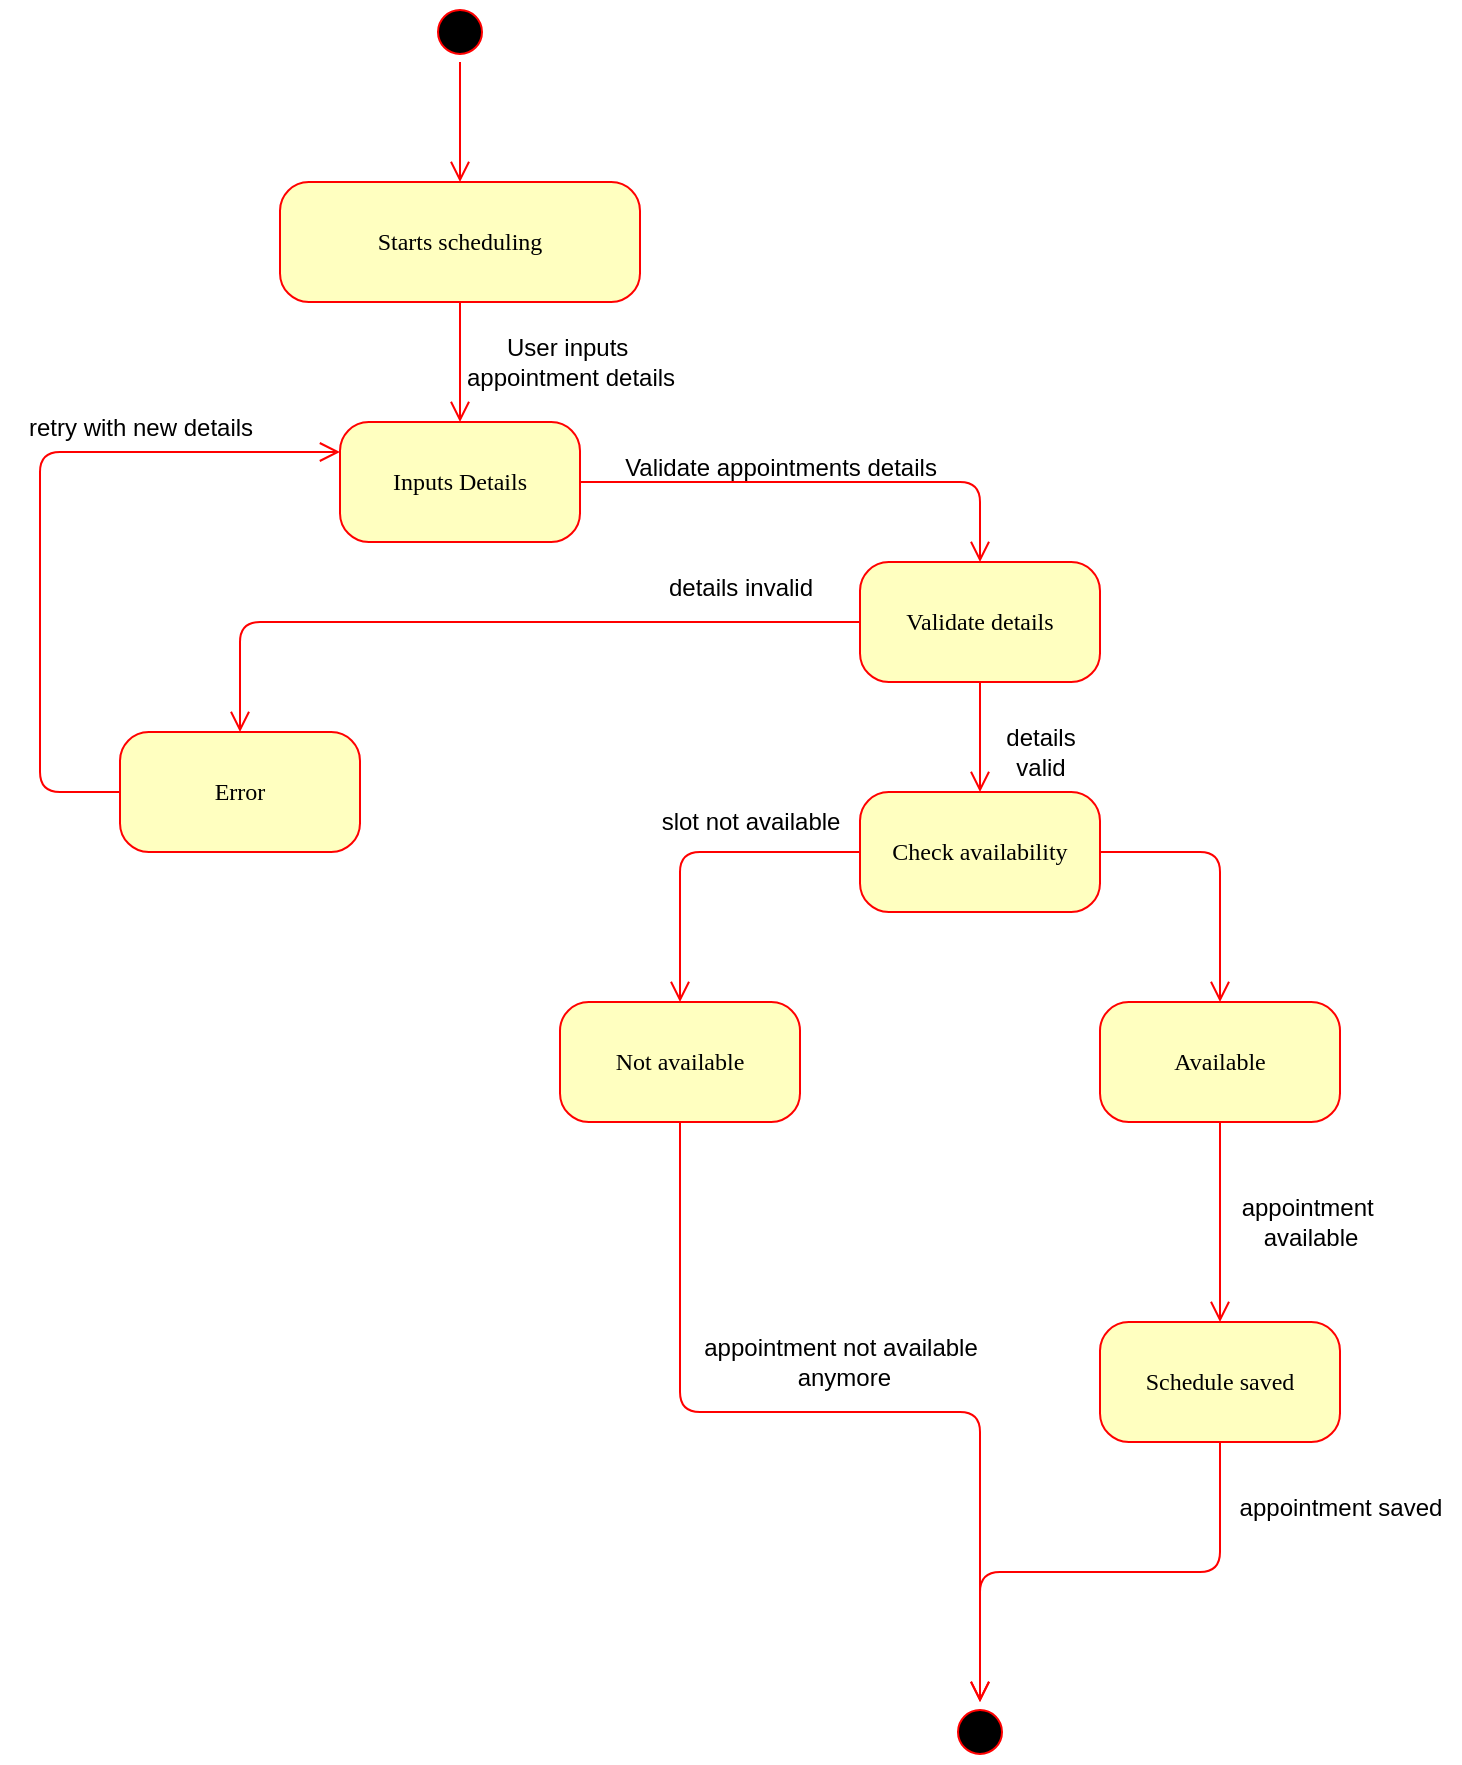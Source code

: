 <mxfile version="25.0.1">
  <diagram name="Page-1" id="58cdce13-f638-feb5-8d6f-7d28b1aa9fa0">
    <mxGraphModel dx="1216" dy="534" grid="1" gridSize="10" guides="1" tooltips="1" connect="1" arrows="1" fold="1" page="1" pageScale="1" pageWidth="1100" pageHeight="850" background="none" math="0" shadow="0">
      <root>
        <mxCell id="0" />
        <mxCell id="1" parent="0" />
        <mxCell id="382b91b5511bd0f7-1" value="" style="ellipse;html=1;shape=startState;fillColor=#000000;strokeColor=#ff0000;rounded=1;shadow=0;comic=0;labelBackgroundColor=none;fontFamily=Verdana;fontSize=12;fontColor=#000000;align=center;direction=south;" parent="1" vertex="1">
          <mxGeometry x="315" y="30" width="30" height="30" as="geometry" />
        </mxCell>
        <mxCell id="382b91b5511bd0f7-6" value="Starts scheduling" style="rounded=1;whiteSpace=wrap;html=1;arcSize=24;fillColor=#ffffc0;strokeColor=#ff0000;shadow=0;comic=0;labelBackgroundColor=none;fontFamily=Verdana;fontSize=12;fontColor=#000000;align=center;" parent="1" vertex="1">
          <mxGeometry x="240" y="120" width="180" height="60" as="geometry" />
        </mxCell>
        <mxCell id="382b91b5511bd0f7-9" value="Inputs Details" style="rounded=1;whiteSpace=wrap;html=1;arcSize=24;fillColor=#ffffc0;strokeColor=#ff0000;shadow=0;comic=0;labelBackgroundColor=none;fontFamily=Verdana;fontSize=12;fontColor=#000000;align=center;" parent="1" vertex="1">
          <mxGeometry x="270" y="240" width="120" height="60" as="geometry" />
        </mxCell>
        <mxCell id="2a3bc250acf0617d-9" style="edgeStyle=orthogonalEdgeStyle;html=1;labelBackgroundColor=none;endArrow=open;endSize=8;strokeColor=#ff0000;fontFamily=Verdana;fontSize=12;align=left;" parent="1" source="382b91b5511bd0f7-1" target="382b91b5511bd0f7-6" edge="1">
          <mxGeometry relative="1" as="geometry" />
        </mxCell>
        <mxCell id="pHm5VAn1QIc6TR4uAFRs-1" style="edgeStyle=orthogonalEdgeStyle;html=1;labelBackgroundColor=none;endArrow=open;endSize=8;strokeColor=#ff0000;fontFamily=Verdana;fontSize=12;align=left;entryX=0.5;entryY=0;exitX=0.5;exitY=1;exitDx=0;exitDy=0;entryDx=0;entryDy=0;" parent="1" source="382b91b5511bd0f7-6" target="382b91b5511bd0f7-9" edge="1">
          <mxGeometry relative="1" as="geometry">
            <Array as="points" />
            <mxPoint x="340" y="190" as="sourcePoint" />
            <mxPoint x="450" y="240" as="targetPoint" />
          </mxGeometry>
        </mxCell>
        <mxCell id="pHm5VAn1QIc6TR4uAFRs-22" value="Validate details" style="rounded=1;whiteSpace=wrap;html=1;arcSize=24;fillColor=#ffffc0;strokeColor=#ff0000;shadow=0;comic=0;labelBackgroundColor=none;fontFamily=Verdana;fontSize=12;fontColor=#000000;align=center;" parent="1" vertex="1">
          <mxGeometry x="530" y="310" width="120" height="60" as="geometry" />
        </mxCell>
        <mxCell id="-1iJnIg_wWGv5KYrVPA5-1" value="User inputs&amp;nbsp;&lt;div&gt;appointment details&lt;/div&gt;" style="text;html=1;align=center;verticalAlign=middle;resizable=0;points=[];autosize=1;strokeColor=none;fillColor=none;" vertex="1" parent="1">
          <mxGeometry x="320" y="190" width="130" height="40" as="geometry" />
        </mxCell>
        <mxCell id="-1iJnIg_wWGv5KYrVPA5-2" style="edgeStyle=orthogonalEdgeStyle;html=1;labelBackgroundColor=none;endArrow=open;endSize=8;strokeColor=#ff0000;fontFamily=Verdana;fontSize=12;align=left;entryX=0.5;entryY=0;exitX=1;exitY=0.5;exitDx=0;exitDy=0;entryDx=0;entryDy=0;" edge="1" parent="1" source="382b91b5511bd0f7-9" target="pHm5VAn1QIc6TR4uAFRs-22">
          <mxGeometry relative="1" as="geometry">
            <Array as="points" />
            <mxPoint x="530" y="300" as="sourcePoint" />
            <mxPoint x="470" y="410" as="targetPoint" />
          </mxGeometry>
        </mxCell>
        <mxCell id="-1iJnIg_wWGv5KYrVPA5-3" value="Validate appointments details" style="text;html=1;align=center;verticalAlign=middle;resizable=0;points=[];autosize=1;strokeColor=none;fillColor=none;" vertex="1" parent="1">
          <mxGeometry x="400" y="248" width="180" height="30" as="geometry" />
        </mxCell>
        <mxCell id="-1iJnIg_wWGv5KYrVPA5-4" value="Check availability" style="rounded=1;whiteSpace=wrap;html=1;arcSize=24;fillColor=#ffffc0;strokeColor=#ff0000;shadow=0;comic=0;labelBackgroundColor=none;fontFamily=Verdana;fontSize=12;fontColor=#000000;align=center;" vertex="1" parent="1">
          <mxGeometry x="530" y="425" width="120" height="60" as="geometry" />
        </mxCell>
        <mxCell id="-1iJnIg_wWGv5KYrVPA5-5" style="edgeStyle=orthogonalEdgeStyle;html=1;labelBackgroundColor=none;endArrow=open;endSize=8;strokeColor=#ff0000;fontFamily=Verdana;fontSize=12;align=left;exitX=0.5;exitY=1;exitDx=0;exitDy=0;entryX=0.5;entryY=0;entryDx=0;entryDy=0;" edge="1" parent="1" source="pHm5VAn1QIc6TR4uAFRs-22" target="-1iJnIg_wWGv5KYrVPA5-4">
          <mxGeometry relative="1" as="geometry">
            <Array as="points" />
            <mxPoint x="480" y="370" as="sourcePoint" />
            <mxPoint x="480" y="440" as="targetPoint" />
          </mxGeometry>
        </mxCell>
        <mxCell id="-1iJnIg_wWGv5KYrVPA5-6" value="Not available" style="rounded=1;whiteSpace=wrap;html=1;arcSize=24;fillColor=#ffffc0;strokeColor=#ff0000;shadow=0;comic=0;labelBackgroundColor=none;fontFamily=Verdana;fontSize=12;fontColor=#000000;align=center;" vertex="1" parent="1">
          <mxGeometry x="380" y="530" width="120" height="60" as="geometry" />
        </mxCell>
        <mxCell id="-1iJnIg_wWGv5KYrVPA5-7" style="edgeStyle=orthogonalEdgeStyle;html=1;labelBackgroundColor=none;endArrow=open;endSize=8;strokeColor=#ff0000;fontFamily=Verdana;fontSize=12;align=left;exitX=0;exitY=0.5;exitDx=0;exitDy=0;entryX=0.5;entryY=0;entryDx=0;entryDy=0;" edge="1" parent="1" source="-1iJnIg_wWGv5KYrVPA5-4" target="-1iJnIg_wWGv5KYrVPA5-6">
          <mxGeometry relative="1" as="geometry">
            <Array as="points" />
            <mxPoint x="489.41" y="460" as="sourcePoint" />
            <mxPoint x="489.41" y="520" as="targetPoint" />
          </mxGeometry>
        </mxCell>
        <mxCell id="-1iJnIg_wWGv5KYrVPA5-8" value="slot not available" style="text;html=1;align=center;verticalAlign=middle;resizable=0;points=[];autosize=1;strokeColor=none;fillColor=none;" vertex="1" parent="1">
          <mxGeometry x="420" y="425" width="110" height="30" as="geometry" />
        </mxCell>
        <mxCell id="-1iJnIg_wWGv5KYrVPA5-9" value="Available" style="rounded=1;whiteSpace=wrap;html=1;arcSize=24;fillColor=#ffffc0;strokeColor=#ff0000;shadow=0;comic=0;labelBackgroundColor=none;fontFamily=Verdana;fontSize=12;fontColor=#000000;align=center;" vertex="1" parent="1">
          <mxGeometry x="650" y="530" width="120" height="60" as="geometry" />
        </mxCell>
        <mxCell id="-1iJnIg_wWGv5KYrVPA5-10" style="edgeStyle=orthogonalEdgeStyle;html=1;labelBackgroundColor=none;endArrow=open;endSize=8;strokeColor=#ff0000;fontFamily=Verdana;fontSize=12;align=left;exitX=1;exitY=0.5;exitDx=0;exitDy=0;entryX=0.5;entryY=0;entryDx=0;entryDy=0;" edge="1" parent="1" source="-1iJnIg_wWGv5KYrVPA5-4" target="-1iJnIg_wWGv5KYrVPA5-9">
          <mxGeometry relative="1" as="geometry">
            <Array as="points" />
            <mxPoint x="850" y="450" as="sourcePoint" />
            <mxPoint x="760" y="525" as="targetPoint" />
          </mxGeometry>
        </mxCell>
        <mxCell id="-1iJnIg_wWGv5KYrVPA5-11" value="Schedule saved" style="rounded=1;whiteSpace=wrap;html=1;arcSize=24;fillColor=#ffffc0;strokeColor=#ff0000;shadow=0;comic=0;labelBackgroundColor=none;fontFamily=Verdana;fontSize=12;fontColor=#000000;align=center;" vertex="1" parent="1">
          <mxGeometry x="650" y="690" width="120" height="60" as="geometry" />
        </mxCell>
        <mxCell id="-1iJnIg_wWGv5KYrVPA5-12" style="edgeStyle=orthogonalEdgeStyle;html=1;labelBackgroundColor=none;endArrow=open;endSize=8;strokeColor=#ff0000;fontFamily=Verdana;fontSize=12;align=left;exitX=0.5;exitY=1;exitDx=0;exitDy=0;entryX=0.5;entryY=0;entryDx=0;entryDy=0;" edge="1" parent="1" source="-1iJnIg_wWGv5KYrVPA5-9" target="-1iJnIg_wWGv5KYrVPA5-11">
          <mxGeometry relative="1" as="geometry">
            <Array as="points" />
            <mxPoint x="660" y="615" as="sourcePoint" />
            <mxPoint x="720" y="690" as="targetPoint" />
          </mxGeometry>
        </mxCell>
        <mxCell id="-1iJnIg_wWGv5KYrVPA5-13" value="" style="ellipse;html=1;shape=startState;fillColor=#000000;strokeColor=#ff0000;rounded=1;shadow=0;comic=0;labelBackgroundColor=none;fontFamily=Verdana;fontSize=12;fontColor=#000000;align=center;direction=south;" vertex="1" parent="1">
          <mxGeometry x="575" y="880" width="30" height="30" as="geometry" />
        </mxCell>
        <mxCell id="-1iJnIg_wWGv5KYrVPA5-15" style="edgeStyle=orthogonalEdgeStyle;html=1;labelBackgroundColor=none;endArrow=open;endSize=8;strokeColor=#ff0000;fontFamily=Verdana;fontSize=12;align=left;exitX=0.5;exitY=1;exitDx=0;exitDy=0;entryX=0;entryY=0.5;entryDx=0;entryDy=0;" edge="1" parent="1" source="-1iJnIg_wWGv5KYrVPA5-11" target="-1iJnIg_wWGv5KYrVPA5-13">
          <mxGeometry relative="1" as="geometry">
            <Array as="points" />
            <mxPoint x="780" y="760" as="sourcePoint" />
            <mxPoint x="780" y="860" as="targetPoint" />
          </mxGeometry>
        </mxCell>
        <mxCell id="-1iJnIg_wWGv5KYrVPA5-17" style="edgeStyle=orthogonalEdgeStyle;html=1;labelBackgroundColor=none;endArrow=open;endSize=8;strokeColor=#ff0000;fontFamily=Verdana;fontSize=12;align=left;exitX=0.5;exitY=1;exitDx=0;exitDy=0;entryX=0;entryY=0.5;entryDx=0;entryDy=0;" edge="1" parent="1" source="-1iJnIg_wWGv5KYrVPA5-6" target="-1iJnIg_wWGv5KYrVPA5-13">
          <mxGeometry relative="1" as="geometry">
            <Array as="points" />
            <mxPoint x="439.41" y="600" as="sourcePoint" />
            <mxPoint x="439.41" y="700" as="targetPoint" />
          </mxGeometry>
        </mxCell>
        <mxCell id="-1iJnIg_wWGv5KYrVPA5-18" value="Error" style="rounded=1;whiteSpace=wrap;html=1;arcSize=24;fillColor=#ffffc0;strokeColor=#ff0000;shadow=0;comic=0;labelBackgroundColor=none;fontFamily=Verdana;fontSize=12;fontColor=#000000;align=center;" vertex="1" parent="1">
          <mxGeometry x="160" y="395" width="120" height="60" as="geometry" />
        </mxCell>
        <mxCell id="-1iJnIg_wWGv5KYrVPA5-19" style="edgeStyle=orthogonalEdgeStyle;html=1;labelBackgroundColor=none;endArrow=open;endSize=8;strokeColor=#ff0000;fontFamily=Verdana;fontSize=12;align=left;exitX=0;exitY=0.5;exitDx=0;exitDy=0;entryX=0.5;entryY=0;entryDx=0;entryDy=0;" edge="1" parent="1" source="pHm5VAn1QIc6TR4uAFRs-22" target="-1iJnIg_wWGv5KYrVPA5-18">
          <mxGeometry relative="1" as="geometry">
            <Array as="points" />
            <mxPoint x="485" y="350" as="sourcePoint" />
            <mxPoint x="395" y="425" as="targetPoint" />
          </mxGeometry>
        </mxCell>
        <mxCell id="-1iJnIg_wWGv5KYrVPA5-20" value="details&lt;div&gt;valid&lt;/div&gt;" style="text;html=1;align=center;verticalAlign=middle;resizable=0;points=[];autosize=1;strokeColor=none;fillColor=none;" vertex="1" parent="1">
          <mxGeometry x="590" y="385" width="60" height="40" as="geometry" />
        </mxCell>
        <mxCell id="-1iJnIg_wWGv5KYrVPA5-21" value="details invalid" style="text;html=1;align=center;verticalAlign=middle;resizable=0;points=[];autosize=1;strokeColor=none;fillColor=none;" vertex="1" parent="1">
          <mxGeometry x="420" y="308" width="100" height="30" as="geometry" />
        </mxCell>
        <mxCell id="-1iJnIg_wWGv5KYrVPA5-22" style="edgeStyle=orthogonalEdgeStyle;html=1;labelBackgroundColor=none;endArrow=open;endSize=8;strokeColor=#ff0000;fontFamily=Verdana;fontSize=12;align=left;exitX=0;exitY=0.5;exitDx=0;exitDy=0;entryX=0;entryY=0.25;entryDx=0;entryDy=0;" edge="1" parent="1" source="-1iJnIg_wWGv5KYrVPA5-18" target="382b91b5511bd0f7-9">
          <mxGeometry relative="1" as="geometry">
            <Array as="points">
              <mxPoint x="120" y="425" />
              <mxPoint x="120" y="255" />
            </Array>
            <mxPoint x="345" y="510" as="sourcePoint" />
            <mxPoint x="35" y="565" as="targetPoint" />
          </mxGeometry>
        </mxCell>
        <mxCell id="-1iJnIg_wWGv5KYrVPA5-23" value="retry with new details" style="text;html=1;align=center;verticalAlign=middle;resizable=0;points=[];autosize=1;strokeColor=none;fillColor=none;" vertex="1" parent="1">
          <mxGeometry x="100" y="228" width="140" height="30" as="geometry" />
        </mxCell>
        <mxCell id="-1iJnIg_wWGv5KYrVPA5-24" value="appointment not available&lt;div&gt;&amp;nbsp;anymore&lt;/div&gt;" style="text;html=1;align=center;verticalAlign=middle;resizable=0;points=[];autosize=1;strokeColor=none;fillColor=none;" vertex="1" parent="1">
          <mxGeometry x="440" y="690" width="160" height="40" as="geometry" />
        </mxCell>
        <mxCell id="-1iJnIg_wWGv5KYrVPA5-25" value="appointment&amp;nbsp;&lt;div&gt;available&lt;/div&gt;" style="text;html=1;align=center;verticalAlign=middle;resizable=0;points=[];autosize=1;strokeColor=none;fillColor=none;" vertex="1" parent="1">
          <mxGeometry x="710" y="620" width="90" height="40" as="geometry" />
        </mxCell>
        <mxCell id="-1iJnIg_wWGv5KYrVPA5-26" value="appointment saved" style="text;html=1;align=center;verticalAlign=middle;resizable=0;points=[];autosize=1;strokeColor=none;fillColor=none;" vertex="1" parent="1">
          <mxGeometry x="710" y="768" width="120" height="30" as="geometry" />
        </mxCell>
      </root>
    </mxGraphModel>
  </diagram>
</mxfile>
